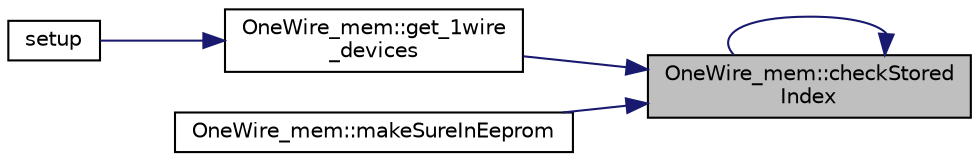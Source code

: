 digraph "OneWire_mem::checkStoredIndex"
{
 // INTERACTIVE_SVG=YES
 // LATEX_PDF_SIZE
  edge [fontname="Helvetica",fontsize="10",labelfontname="Helvetica",labelfontsize="10"];
  node [fontname="Helvetica",fontsize="10",shape=record];
  rankdir="RL";
  Node1 [label="OneWire_mem::checkStored\lIndex",height=0.2,width=0.4,color="black", fillcolor="grey75", style="filled", fontcolor="black",tooltip="Check if the 1wire chip in the global var: byte addr[8] is in eeprom."];
  Node1 -> Node1 [dir="back",color="midnightblue",fontsize="10",style="solid"];
  Node1 -> Node2 [dir="back",color="midnightblue",fontsize="10",style="solid"];
  Node2 [label="OneWire_mem::get_1wire\l_devices",height=0.2,width=0.4,color="black", fillcolor="white", style="filled",URL="$class_one_wire__mem.html#a3bd5ba2d95c5873efc9b801a78b8ae6f",tooltip="Find and print details of chips on the 1-wire bus(s), including if it is saved and where."];
  Node2 -> Node3 [dir="back",color="midnightblue",fontsize="10",style="solid"];
  Node3 [label="setup",height=0.2,width=0.4,color="black", fillcolor="white", style="filled",URL="$test_2main_8cpp.html#a4fc01d736fe50cf5b977f755b675f11d",tooltip=" "];
  Node1 -> Node4 [dir="back",color="midnightblue",fontsize="10",style="solid"];
  Node4 [label="OneWire_mem::makeSureInEeprom",height=0.2,width=0.4,color="black", fillcolor="white", style="filled",URL="$class_one_wire__mem.html#ac20f8f219ab221cbdda38cb97cb6f647",tooltip=" "];
}
